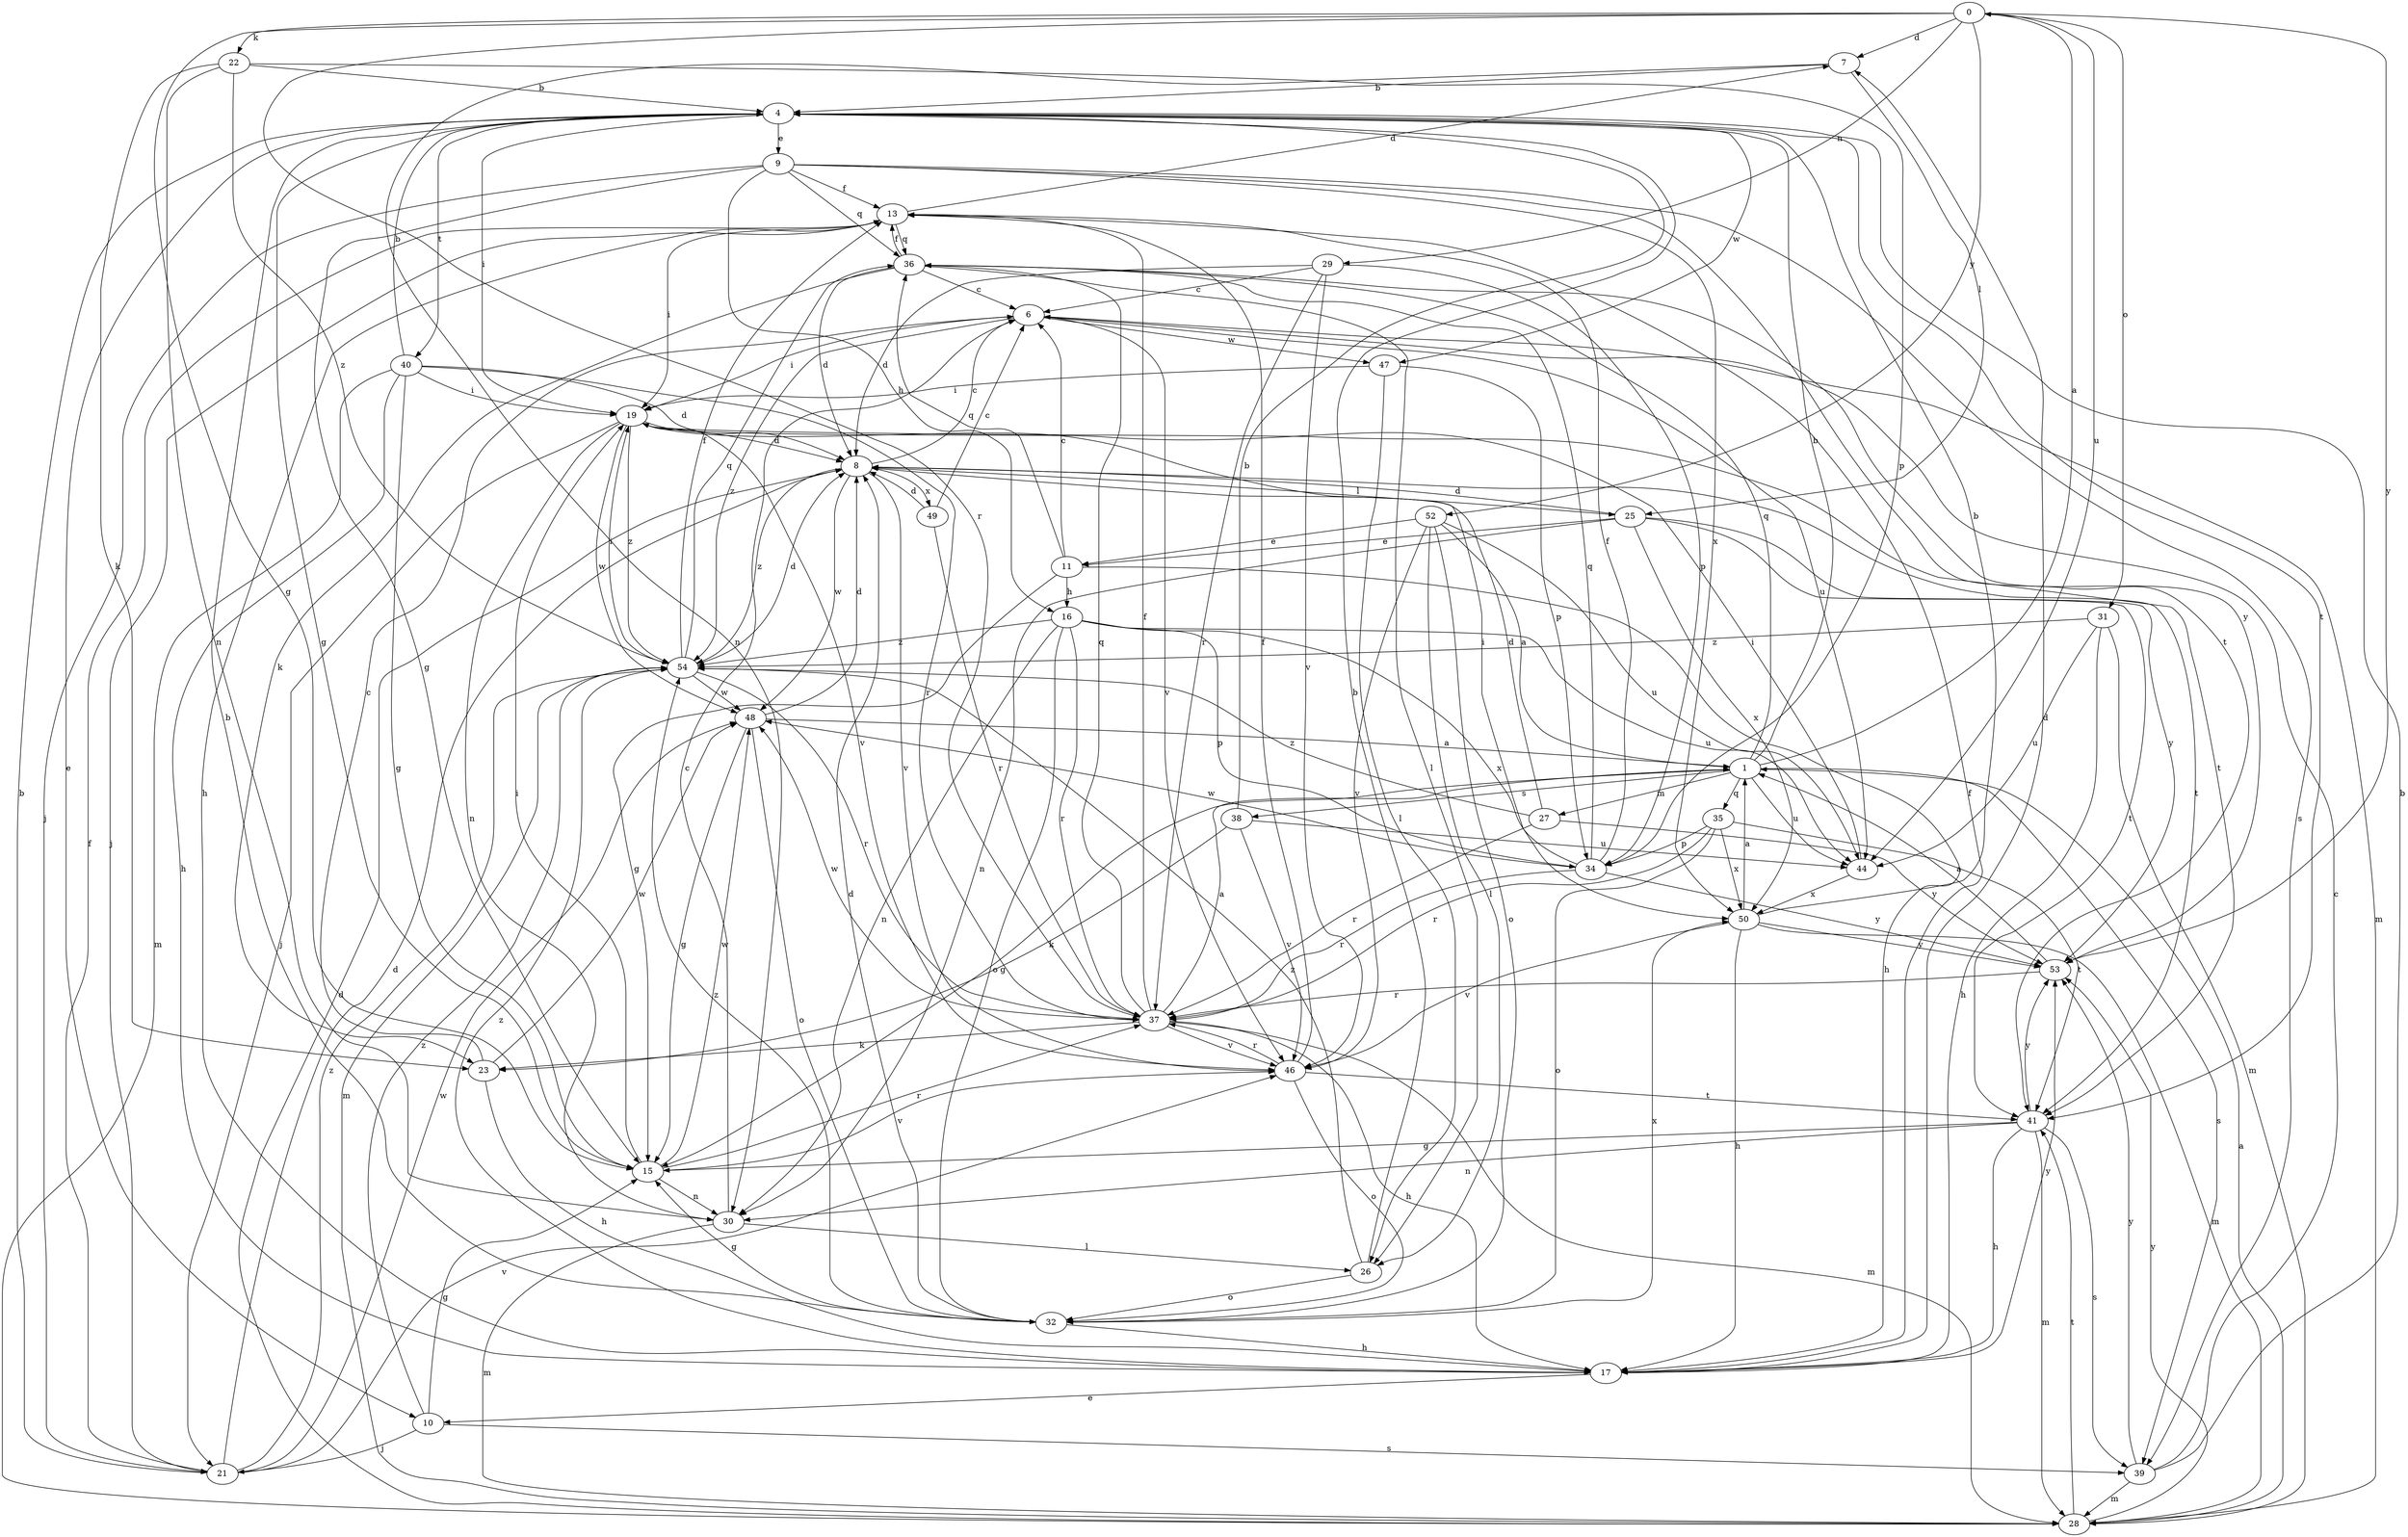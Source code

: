 strict digraph  {
0;
1;
4;
6;
7;
8;
9;
10;
11;
13;
15;
16;
17;
19;
21;
22;
23;
25;
26;
27;
28;
29;
30;
31;
32;
34;
35;
36;
37;
38;
39;
40;
41;
44;
46;
47;
48;
49;
50;
52;
53;
54;
0 -> 7  [label=d];
0 -> 15  [label=g];
0 -> 22  [label=k];
0 -> 29  [label=n];
0 -> 31  [label=o];
0 -> 37  [label=r];
0 -> 44  [label=u];
0 -> 52  [label=y];
0 -> 53  [label=y];
1 -> 0  [label=a];
1 -> 4  [label=b];
1 -> 15  [label=g];
1 -> 27  [label=m];
1 -> 35  [label=q];
1 -> 36  [label=q];
1 -> 38  [label=s];
1 -> 39  [label=s];
1 -> 44  [label=u];
4 -> 9  [label=e];
4 -> 10  [label=e];
4 -> 15  [label=g];
4 -> 19  [label=i];
4 -> 40  [label=t];
4 -> 41  [label=t];
4 -> 47  [label=w];
6 -> 19  [label=i];
6 -> 28  [label=m];
6 -> 44  [label=u];
6 -> 46  [label=v];
6 -> 47  [label=w];
6 -> 54  [label=z];
7 -> 4  [label=b];
7 -> 25  [label=l];
7 -> 30  [label=n];
8 -> 6  [label=c];
8 -> 25  [label=l];
8 -> 41  [label=t];
8 -> 46  [label=v];
8 -> 48  [label=w];
8 -> 49  [label=x];
8 -> 54  [label=z];
9 -> 13  [label=f];
9 -> 15  [label=g];
9 -> 16  [label=h];
9 -> 21  [label=j];
9 -> 36  [label=q];
9 -> 39  [label=s];
9 -> 41  [label=t];
9 -> 50  [label=x];
10 -> 15  [label=g];
10 -> 21  [label=j];
10 -> 39  [label=s];
10 -> 54  [label=z];
11 -> 6  [label=c];
11 -> 15  [label=g];
11 -> 16  [label=h];
11 -> 17  [label=h];
11 -> 36  [label=q];
13 -> 7  [label=d];
13 -> 17  [label=h];
13 -> 19  [label=i];
13 -> 21  [label=j];
13 -> 36  [label=q];
15 -> 19  [label=i];
15 -> 30  [label=n];
15 -> 37  [label=r];
15 -> 46  [label=v];
15 -> 48  [label=w];
16 -> 30  [label=n];
16 -> 32  [label=o];
16 -> 34  [label=p];
16 -> 37  [label=r];
16 -> 44  [label=u];
16 -> 50  [label=x];
16 -> 54  [label=z];
17 -> 7  [label=d];
17 -> 10  [label=e];
17 -> 13  [label=f];
17 -> 53  [label=y];
17 -> 54  [label=z];
19 -> 8  [label=d];
19 -> 21  [label=j];
19 -> 30  [label=n];
19 -> 41  [label=t];
19 -> 46  [label=v];
19 -> 48  [label=w];
19 -> 54  [label=z];
21 -> 4  [label=b];
21 -> 8  [label=d];
21 -> 13  [label=f];
21 -> 46  [label=v];
21 -> 48  [label=w];
21 -> 54  [label=z];
22 -> 4  [label=b];
22 -> 23  [label=k];
22 -> 30  [label=n];
22 -> 34  [label=p];
22 -> 54  [label=z];
23 -> 6  [label=c];
23 -> 17  [label=h];
23 -> 48  [label=w];
25 -> 8  [label=d];
25 -> 11  [label=e];
25 -> 30  [label=n];
25 -> 41  [label=t];
25 -> 50  [label=x];
25 -> 53  [label=y];
26 -> 4  [label=b];
26 -> 32  [label=o];
26 -> 54  [label=z];
27 -> 8  [label=d];
27 -> 37  [label=r];
27 -> 53  [label=y];
27 -> 54  [label=z];
28 -> 1  [label=a];
28 -> 8  [label=d];
28 -> 41  [label=t];
28 -> 53  [label=y];
29 -> 6  [label=c];
29 -> 8  [label=d];
29 -> 34  [label=p];
29 -> 37  [label=r];
29 -> 46  [label=v];
30 -> 6  [label=c];
30 -> 26  [label=l];
30 -> 28  [label=m];
31 -> 17  [label=h];
31 -> 28  [label=m];
31 -> 44  [label=u];
31 -> 54  [label=z];
32 -> 4  [label=b];
32 -> 8  [label=d];
32 -> 15  [label=g];
32 -> 17  [label=h];
32 -> 50  [label=x];
32 -> 54  [label=z];
34 -> 13  [label=f];
34 -> 19  [label=i];
34 -> 36  [label=q];
34 -> 37  [label=r];
34 -> 48  [label=w];
34 -> 53  [label=y];
35 -> 32  [label=o];
35 -> 34  [label=p];
35 -> 37  [label=r];
35 -> 41  [label=t];
35 -> 50  [label=x];
36 -> 6  [label=c];
36 -> 8  [label=d];
36 -> 13  [label=f];
36 -> 23  [label=k];
36 -> 26  [label=l];
36 -> 53  [label=y];
37 -> 1  [label=a];
37 -> 13  [label=f];
37 -> 17  [label=h];
37 -> 23  [label=k];
37 -> 28  [label=m];
37 -> 36  [label=q];
37 -> 46  [label=v];
37 -> 48  [label=w];
38 -> 4  [label=b];
38 -> 23  [label=k];
38 -> 44  [label=u];
38 -> 46  [label=v];
39 -> 4  [label=b];
39 -> 6  [label=c];
39 -> 28  [label=m];
39 -> 53  [label=y];
40 -> 4  [label=b];
40 -> 8  [label=d];
40 -> 15  [label=g];
40 -> 17  [label=h];
40 -> 19  [label=i];
40 -> 28  [label=m];
40 -> 37  [label=r];
41 -> 15  [label=g];
41 -> 17  [label=h];
41 -> 28  [label=m];
41 -> 30  [label=n];
41 -> 39  [label=s];
41 -> 53  [label=y];
44 -> 19  [label=i];
44 -> 50  [label=x];
46 -> 13  [label=f];
46 -> 32  [label=o];
46 -> 37  [label=r];
46 -> 41  [label=t];
47 -> 19  [label=i];
47 -> 26  [label=l];
47 -> 34  [label=p];
48 -> 1  [label=a];
48 -> 8  [label=d];
48 -> 15  [label=g];
48 -> 32  [label=o];
49 -> 6  [label=c];
49 -> 8  [label=d];
49 -> 37  [label=r];
50 -> 1  [label=a];
50 -> 4  [label=b];
50 -> 17  [label=h];
50 -> 28  [label=m];
50 -> 46  [label=v];
50 -> 53  [label=y];
52 -> 1  [label=a];
52 -> 11  [label=e];
52 -> 26  [label=l];
52 -> 32  [label=o];
52 -> 44  [label=u];
52 -> 46  [label=v];
53 -> 1  [label=a];
53 -> 37  [label=r];
54 -> 8  [label=d];
54 -> 13  [label=f];
54 -> 19  [label=i];
54 -> 28  [label=m];
54 -> 36  [label=q];
54 -> 37  [label=r];
54 -> 48  [label=w];
}
